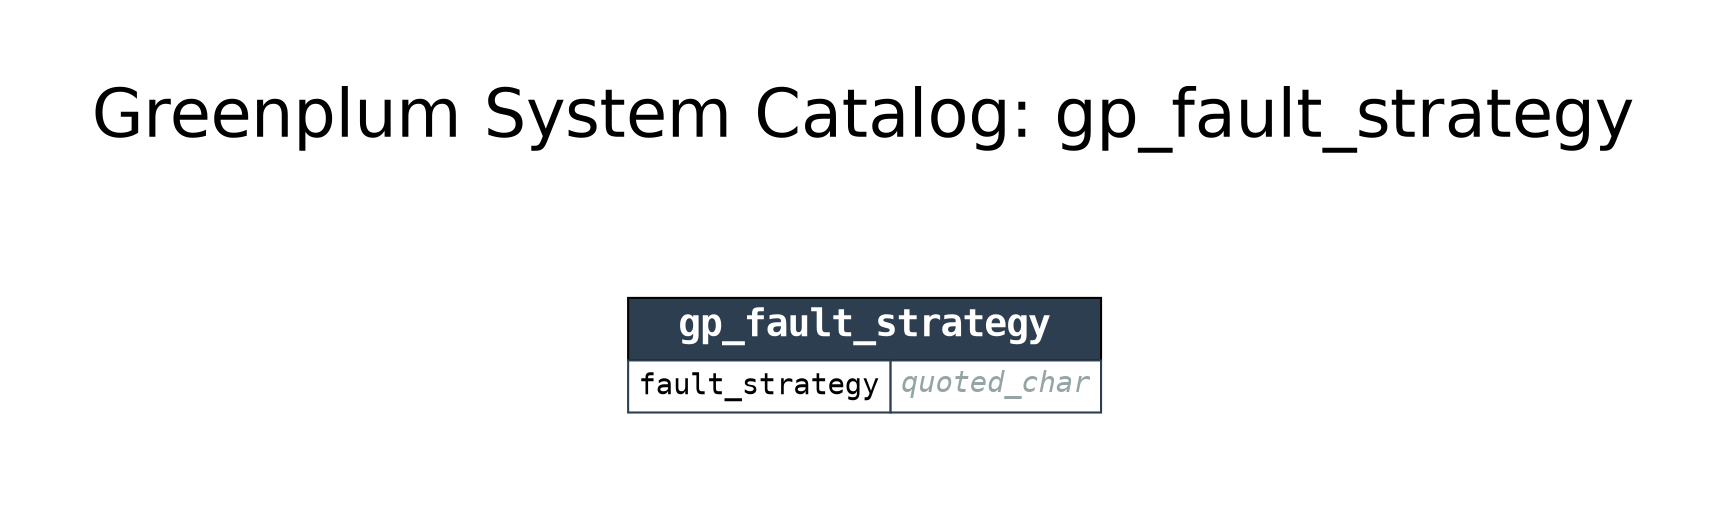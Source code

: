 digraph GPDB {

    label="Greenplum System Catalog: gp_fault_strategy";
    labelloc="t";
    fontname="Helvetica"
    fontsize=32
    

    pad=0.5;
    nodesep=0.5;
    ranksep=0.5;
    rankdir=LR;
    node [shape = "plaintext"];

    
    subgraph cluster_from {
        rankdir=TB
        style=invis;

        
    }
    
    subgraph cluster_selected {
        rankdir=TB
        style=invis;

        
            gp_fault_strategy [label = <<FONT FACE="monospace"><TABLE BORDER="0" CELLBORDER="1" CELLSPACING="0" CELLPADDING="4">
<TR><TD BGCOLOR="#2c3e50" ALIGN="CENTER" COLSPAN="2"><FONT COLOR="#FFFFFF" POINT-SIZE="18"><B>gp_fault_strategy</B></FONT></TD></TR>

<TR>
<TD COLOR="#2c3e50" BGCOLOR="#FFFFFF" ALIGN="LEFT" PORT="fault_strategy_in"><FONT COLOR="#000000">fault_strategy</FONT></TD>
<TD COLOR="#2c3e50" BGCOLOR="#FFFFFF" ALIGN="LEFT" PORT="fault_strategy_out"><FONT COLOR="#95a5a6"><I>quoted_char</I></FONT></TD>
</TR>

</TABLE></FONT>> name = "gp_fault_strategy" URL = "gp_fault_strategy.svg"];
        
    }
    
    subgraph cluster_to {
        rankdir=TB
        style=invis;

        
    }
    

    

}